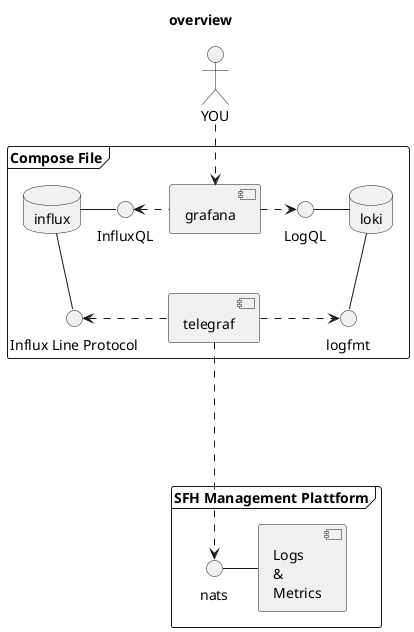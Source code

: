 @startuml overview
title "overview"

frame "SFH Management Plattform" {
    component "Logs\n&\nMetrics" as nats
    interface "nats" as mpnats
    nats -l- mpnats
}

frame "Compose File" {
    component "telegraf" as telegraf
    telegraf ....> mpnats

    database loki
    interface logfmt as logfmt
    loki -- logfmt
    telegraf .> logfmt
    interface "LogQL" as logql
    logql - loki

    database influx as oinflux
    interface "Influx Line Protocol" as ilp
    oinflux -- ilp
    ilp <. telegraf
    interface "InfluxQL" as iql
    oinflux - iql

    component grafana
    iql <. grafana
    grafana .> logql
}

actor "YOU" as user
user ..>grafana
@enduml